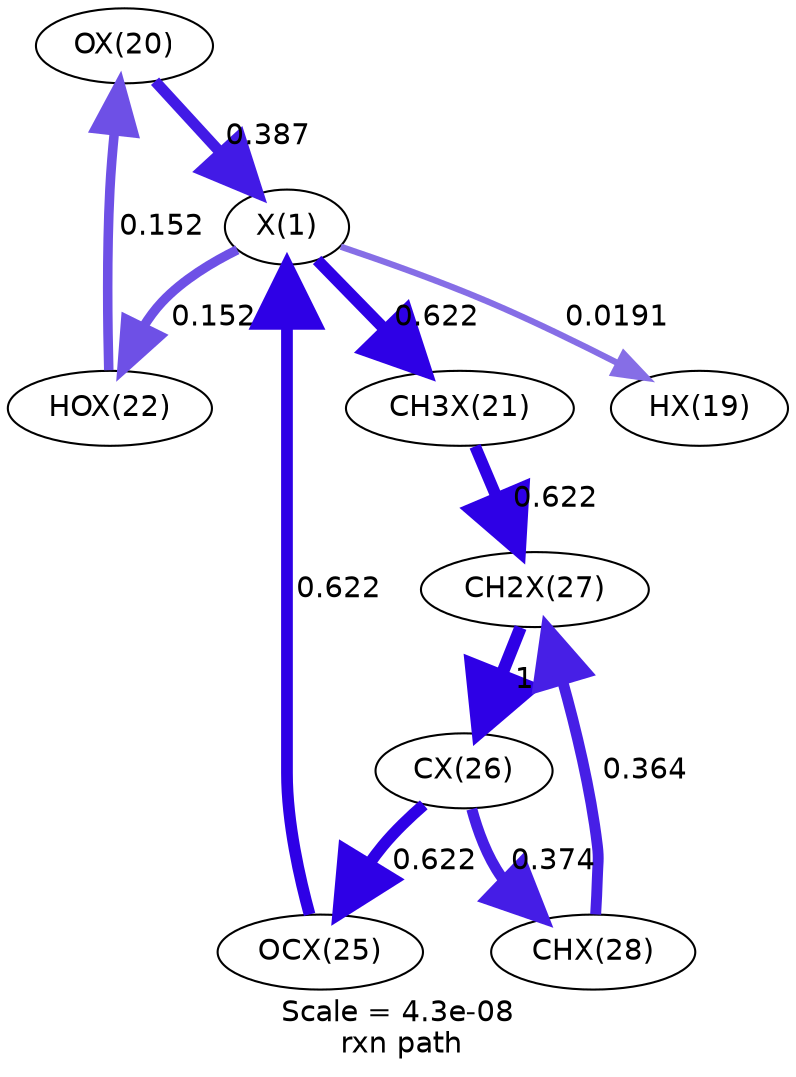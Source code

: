 digraph reaction_paths {
center=1;
s24 -> s22[fontname="Helvetica", style="setlinewidth(5.28)", arrowsize=2.64, color="0.7, 0.887, 0.9"
, label=" 0.387"];
s22 -> s23[fontname="Helvetica", style="setlinewidth(3.01)", arrowsize=1.51, color="0.7, 0.519, 0.9"
, label=" 0.0191"];
s22 -> s26[fontname="Helvetica", style="setlinewidth(4.58)", arrowsize=2.29, color="0.7, 0.652, 0.9"
, label=" 0.152"];
s22 -> s25[fontname="Helvetica", style="setlinewidth(5.64)", arrowsize=2.82, color="0.7, 1.12, 0.9"
, label=" 0.622"];
s29 -> s22[fontname="Helvetica", style="setlinewidth(5.64)", arrowsize=2.82, color="0.7, 1.12, 0.9"
, label=" 0.622"];
s26 -> s24[fontname="Helvetica", style="setlinewidth(4.58)", arrowsize=2.29, color="0.7, 0.652, 0.9"
, label=" 0.152"];
s25 -> s31[fontname="Helvetica", style="setlinewidth(5.64)", arrowsize=2.82, color="0.7, 1.12, 0.9"
, label=" 0.622"];
s32 -> s31[fontname="Helvetica", style="setlinewidth(5.24)", arrowsize=2.62, color="0.7, 0.864, 0.9"
, label=" 0.364"];
s31 -> s30[fontname="Helvetica", style="setlinewidth(6)", arrowsize=3, color="0.7, 1.5, 0.9"
, label=" 1"];
s30 -> s32[fontname="Helvetica", style="setlinewidth(5.26)", arrowsize=2.63, color="0.7, 0.874, 0.9"
, label=" 0.374"];
s30 -> s29[fontname="Helvetica", style="setlinewidth(5.64)", arrowsize=2.82, color="0.7, 1.12, 0.9"
, label=" 0.622"];
s22 [ fontname="Helvetica", label="X(1)"];
s23 [ fontname="Helvetica", label="HX(19)"];
s24 [ fontname="Helvetica", label="OX(20)"];
s25 [ fontname="Helvetica", label="CH3X(21)"];
s26 [ fontname="Helvetica", label="HOX(22)"];
s29 [ fontname="Helvetica", label="OCX(25)"];
s30 [ fontname="Helvetica", label="CX(26)"];
s31 [ fontname="Helvetica", label="CH2X(27)"];
s32 [ fontname="Helvetica", label="CHX(28)"];
 label = "Scale = 4.3e-08\l rxn path";
 fontname = "Helvetica";
}
